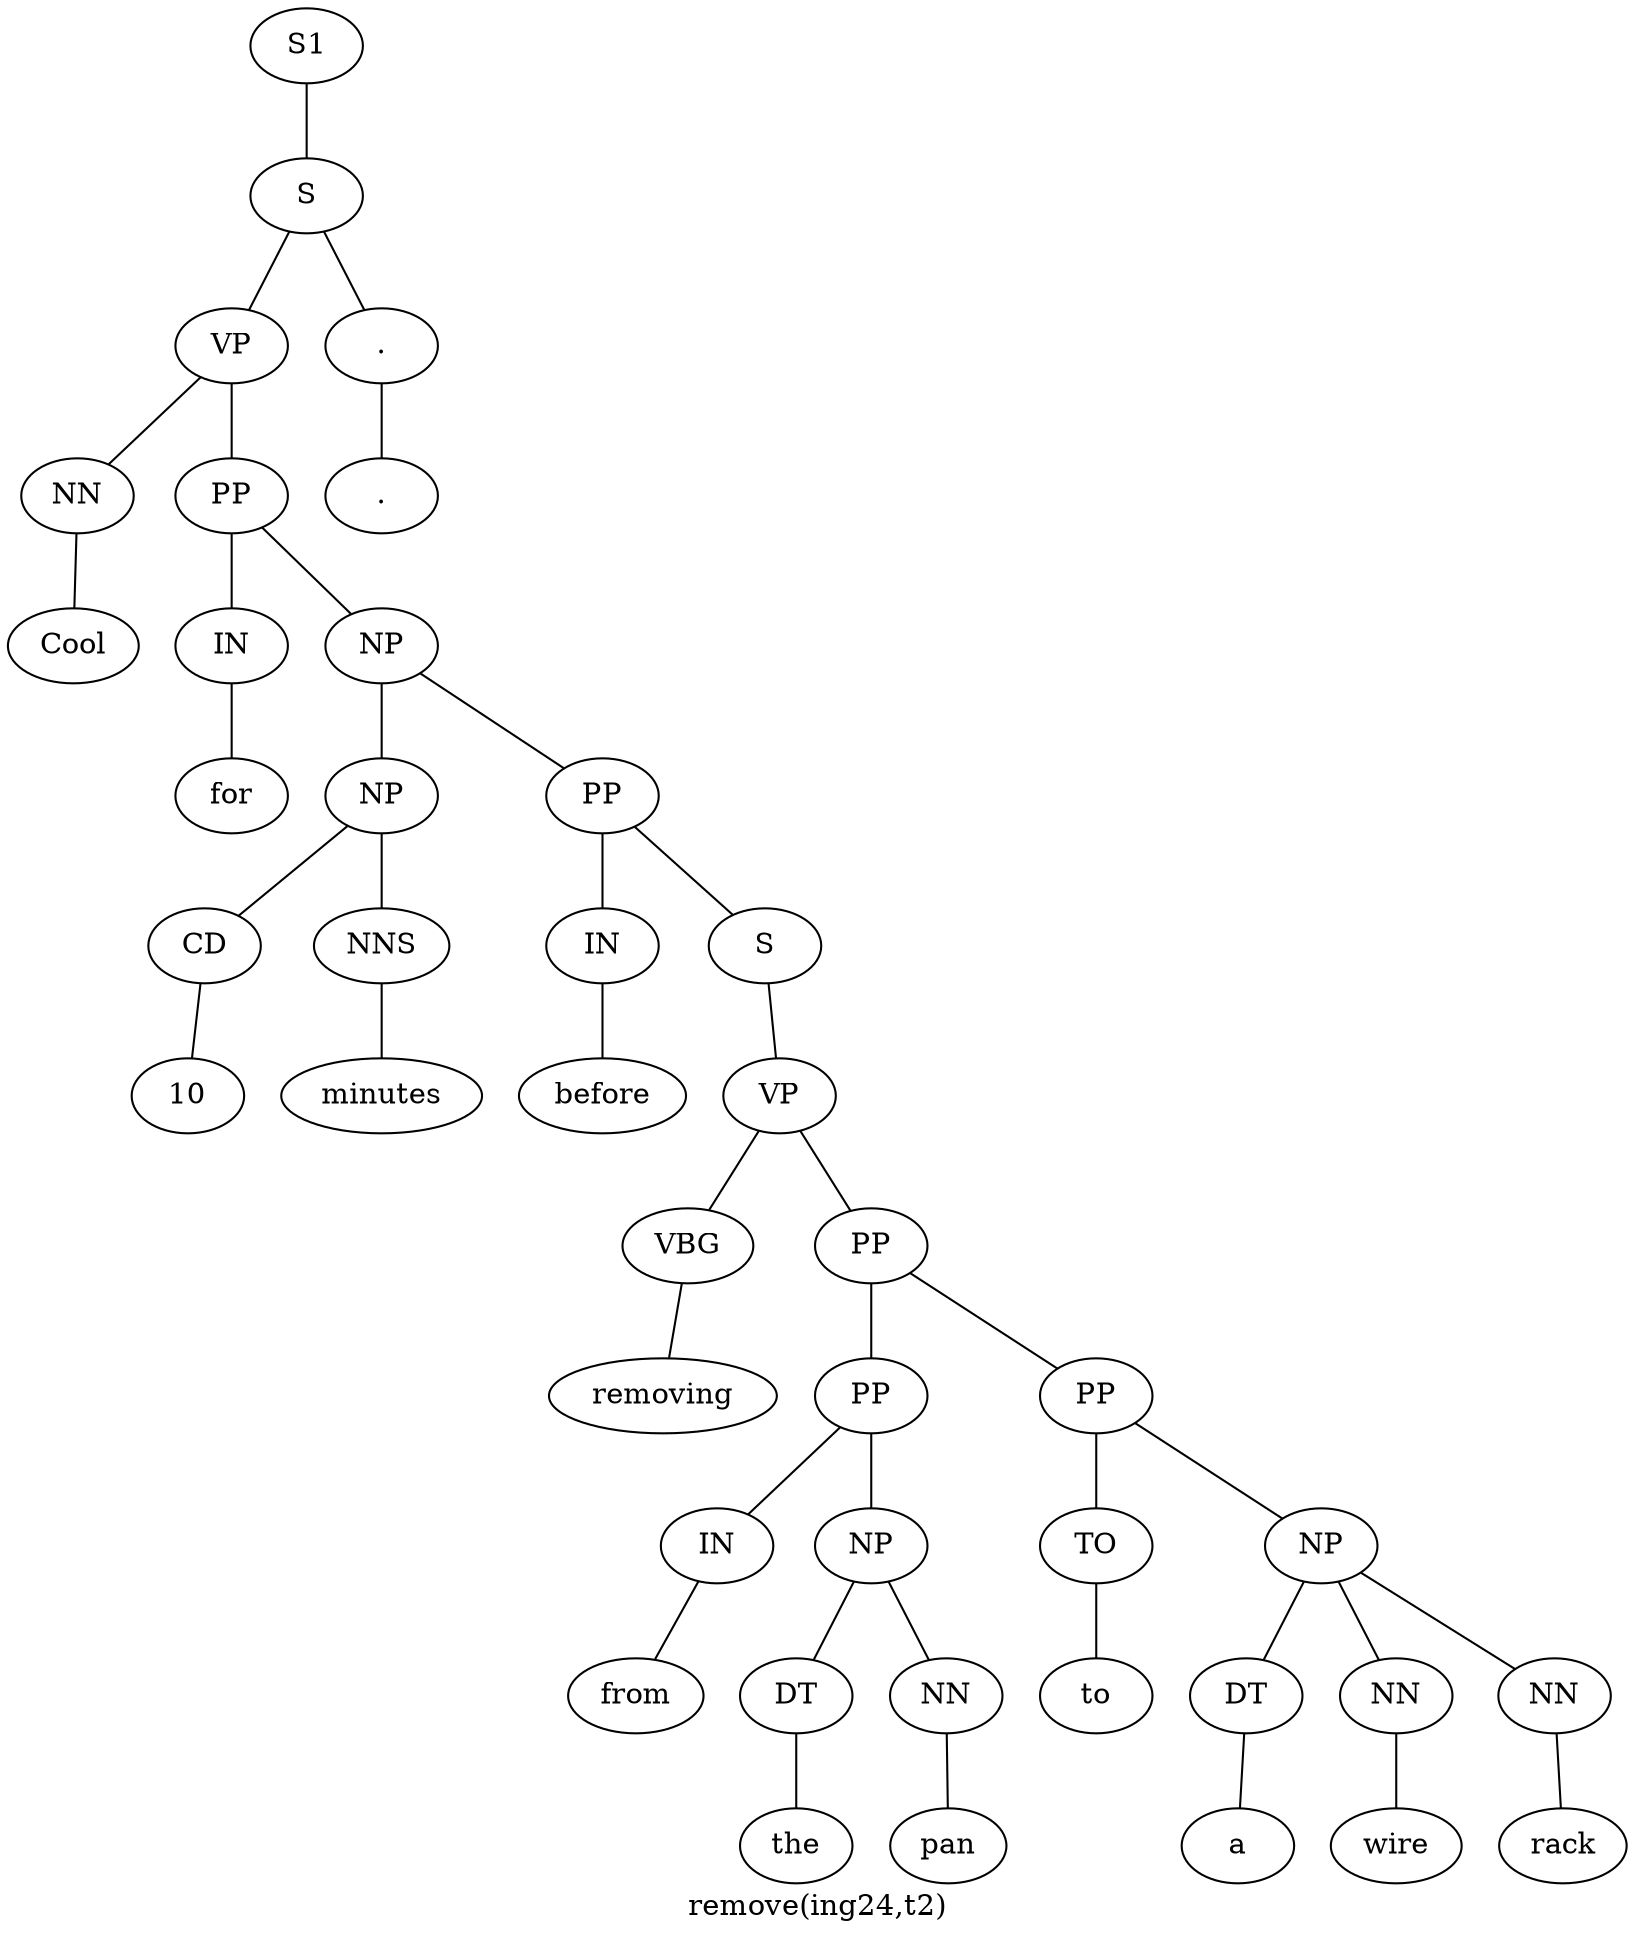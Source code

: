 graph SyntaxGraph {
	label = "remove(ing24,t2)";
	Node0 [label="S1"];
	Node1 [label="S"];
	Node2 [label="VP"];
	Node3 [label="NN"];
	Node4 [label="Cool"];
	Node5 [label="PP"];
	Node6 [label="IN"];
	Node7 [label="for"];
	Node8 [label="NP"];
	Node9 [label="NP"];
	Node10 [label="CD"];
	Node11 [label="10"];
	Node12 [label="NNS"];
	Node13 [label="minutes"];
	Node14 [label="PP"];
	Node15 [label="IN"];
	Node16 [label="before"];
	Node17 [label="S"];
	Node18 [label="VP"];
	Node19 [label="VBG"];
	Node20 [label="removing"];
	Node21 [label="PP"];
	Node22 [label="PP"];
	Node23 [label="IN"];
	Node24 [label="from"];
	Node25 [label="NP"];
	Node26 [label="DT"];
	Node27 [label="the"];
	Node28 [label="NN"];
	Node29 [label="pan"];
	Node30 [label="PP"];
	Node31 [label="TO"];
	Node32 [label="to"];
	Node33 [label="NP"];
	Node34 [label="DT"];
	Node35 [label="a"];
	Node36 [label="NN"];
	Node37 [label="wire"];
	Node38 [label="NN"];
	Node39 [label="rack"];
	Node40 [label="."];
	Node41 [label="."];

	Node0 -- Node1;
	Node1 -- Node2;
	Node1 -- Node40;
	Node2 -- Node3;
	Node2 -- Node5;
	Node3 -- Node4;
	Node5 -- Node6;
	Node5 -- Node8;
	Node6 -- Node7;
	Node8 -- Node9;
	Node8 -- Node14;
	Node9 -- Node10;
	Node9 -- Node12;
	Node10 -- Node11;
	Node12 -- Node13;
	Node14 -- Node15;
	Node14 -- Node17;
	Node15 -- Node16;
	Node17 -- Node18;
	Node18 -- Node19;
	Node18 -- Node21;
	Node19 -- Node20;
	Node21 -- Node22;
	Node21 -- Node30;
	Node22 -- Node23;
	Node22 -- Node25;
	Node23 -- Node24;
	Node25 -- Node26;
	Node25 -- Node28;
	Node26 -- Node27;
	Node28 -- Node29;
	Node30 -- Node31;
	Node30 -- Node33;
	Node31 -- Node32;
	Node33 -- Node34;
	Node33 -- Node36;
	Node33 -- Node38;
	Node34 -- Node35;
	Node36 -- Node37;
	Node38 -- Node39;
	Node40 -- Node41;
}